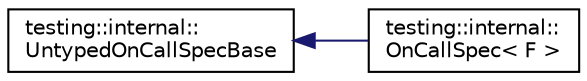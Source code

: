 digraph "Graphical Class Hierarchy"
{
  edge [fontname="Helvetica",fontsize="10",labelfontname="Helvetica",labelfontsize="10"];
  node [fontname="Helvetica",fontsize="10",shape=record];
  rankdir="LR";
  Node0 [label="testing::internal::\lUntypedOnCallSpecBase",height=0.2,width=0.4,color="black", fillcolor="white", style="filled",URL="$classtesting_1_1internal_1_1UntypedOnCallSpecBase.html"];
  Node0 -> Node1 [dir="back",color="midnightblue",fontsize="10",style="solid",fontname="Helvetica"];
  Node1 [label="testing::internal::\lOnCallSpec\< F \>",height=0.2,width=0.4,color="black", fillcolor="white", style="filled",URL="$classtesting_1_1internal_1_1OnCallSpec.html"];
}
